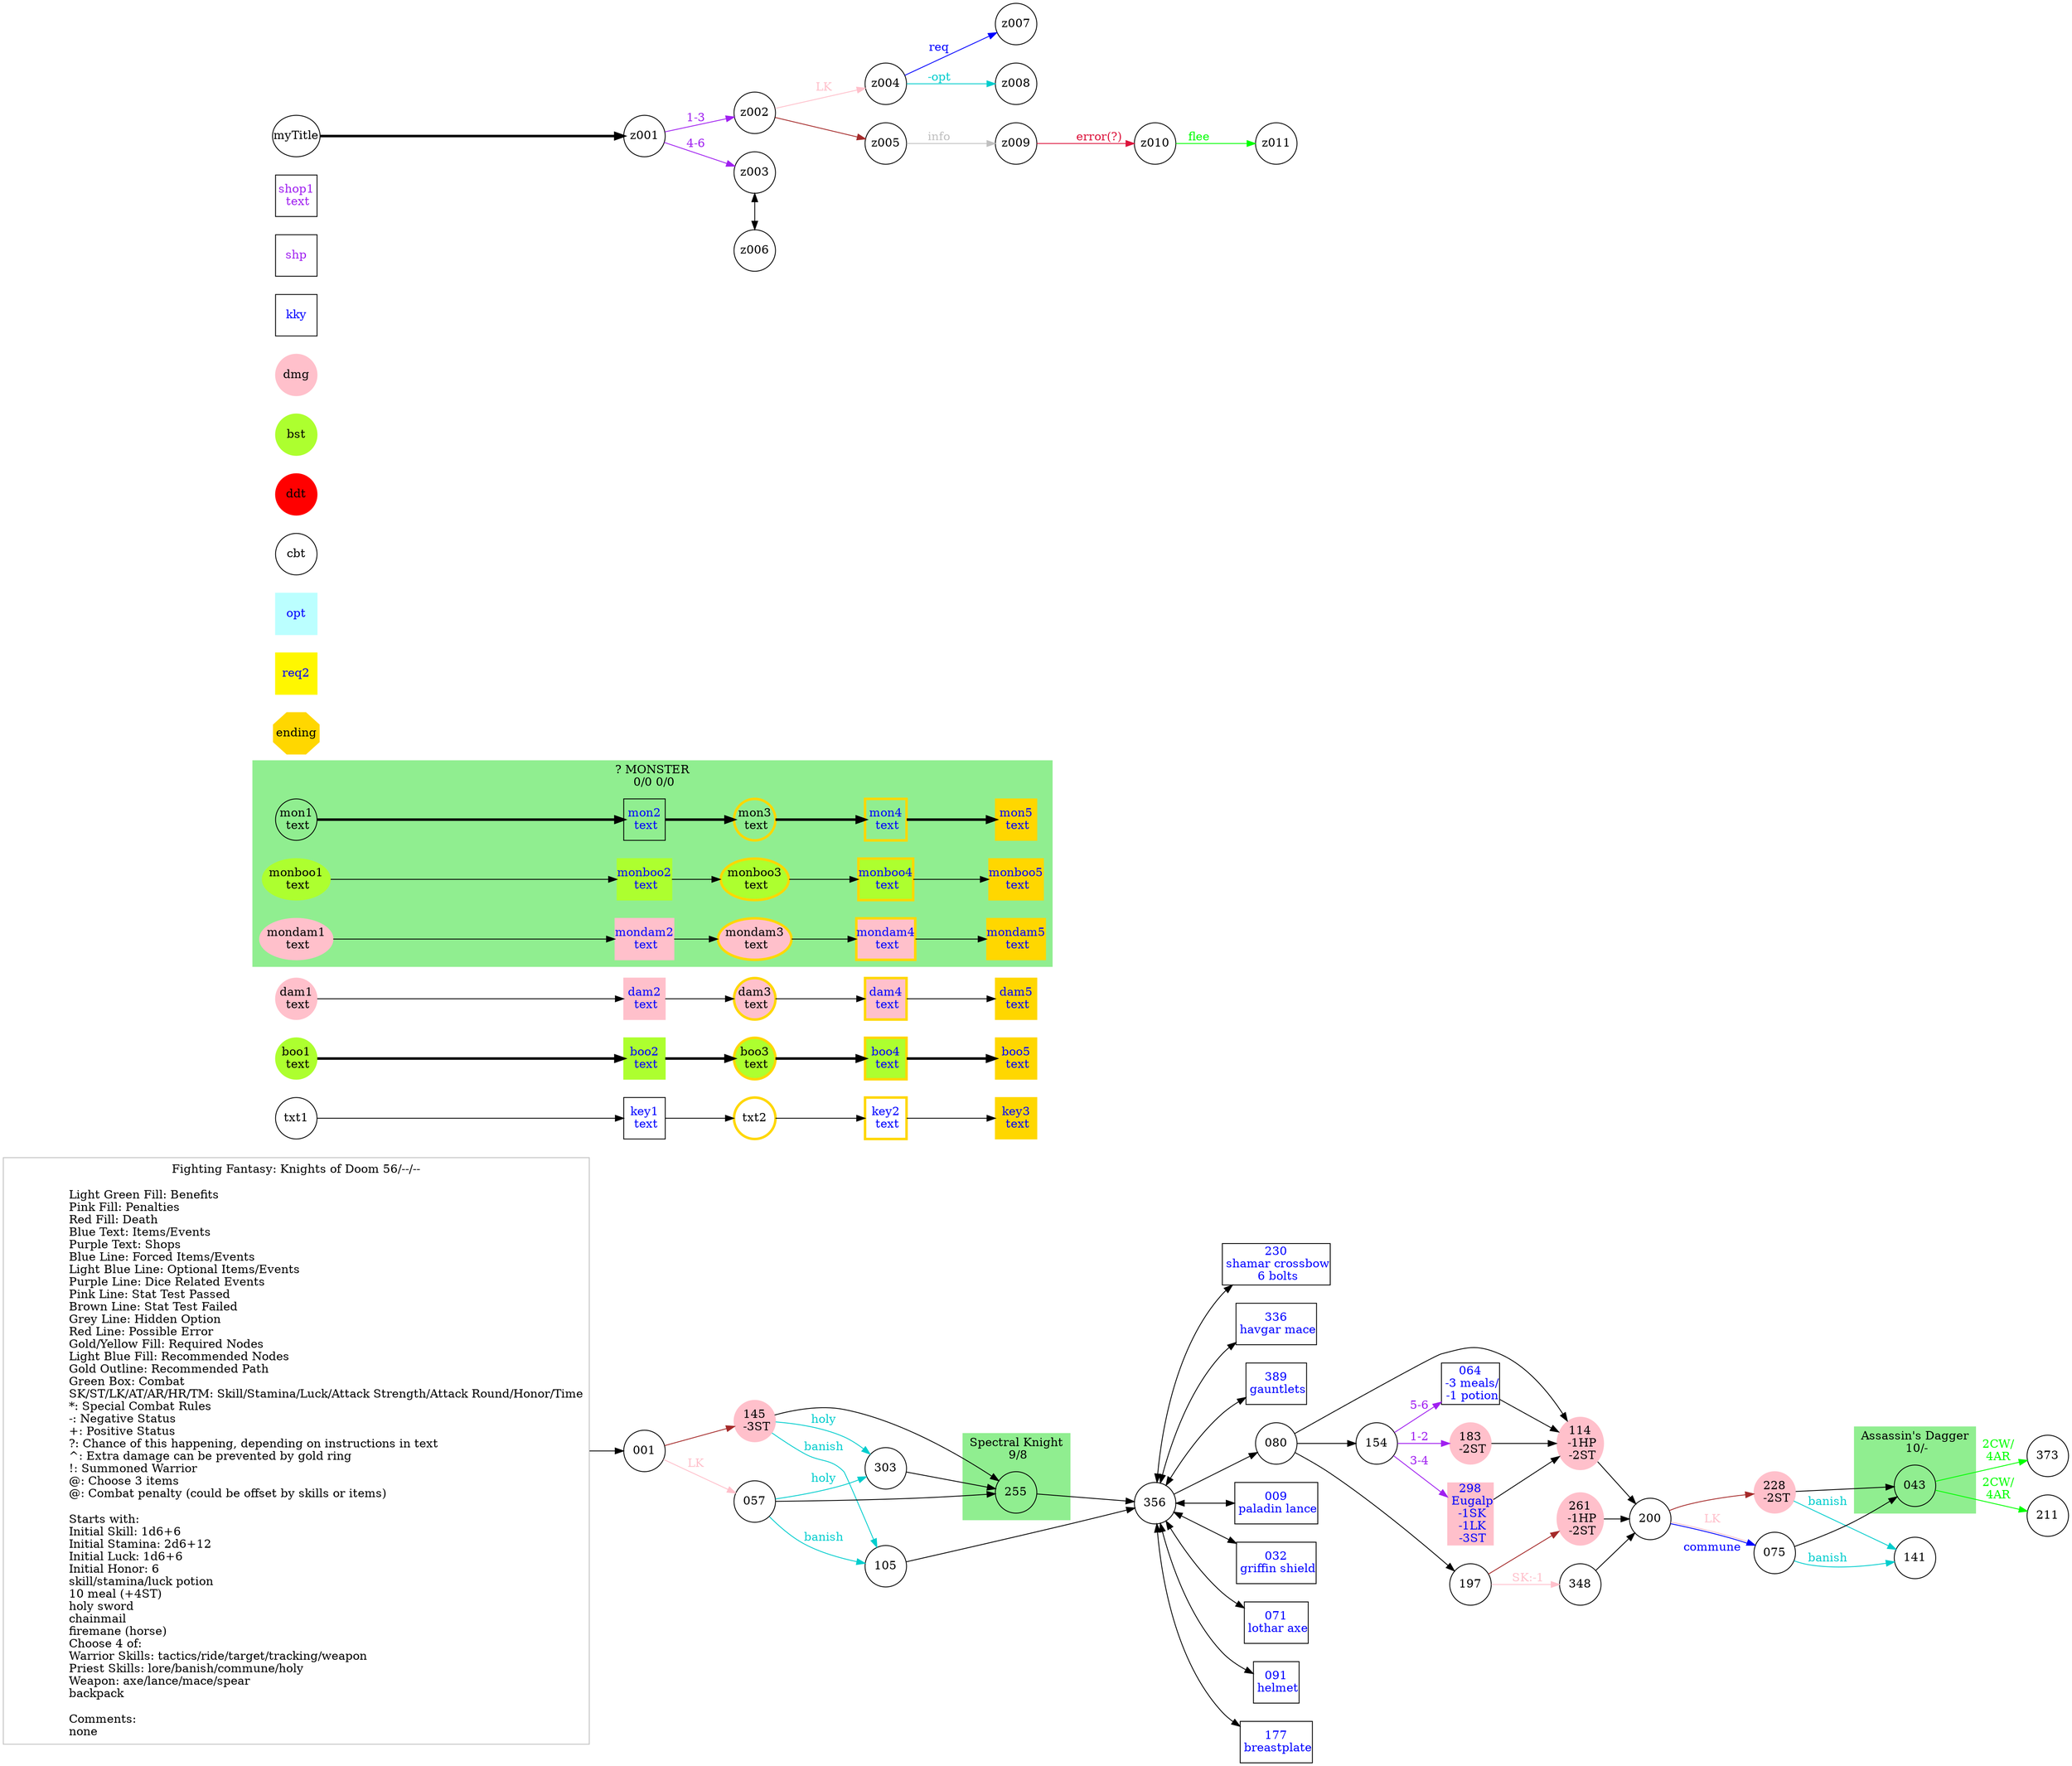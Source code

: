 digraph "Fighting Fantasy: Knights of Doom 56/--/--" {
	// graph defaults
	rankdir=LR
	mclimit=20
	nodesep=.3 // changes horizontal separation of nodes
	ranksep=.4 // changes vertical separation of nodes
	node [height=.7
		width=.7
		shape=ellipse
		margin=0]
	edge[weight=5]
	
	// a box for a graph label
	// note that you can override the defaults set above
	title [label = "Fighting Fantasy: Knights of Doom 56/--/--\n\n \
		Light Green Fill: Benefits\l \
		Pink Fill: Penalties\l \
		Red Fill: Death\l \
		Blue Text: Items/Events\l \
		Purple Text: Shops\l \
		Blue Line: Forced Items/Events\l \
		Light Blue Line: Optional Items/Events\l \
		Purple Line: Dice Related Events\l \
		Pink Line: Stat Test Passed\l \
		Brown Line: Stat Test Failed\l \
		Grey Line: Hidden Option\l \
		Red Line: Possible Error\l \
		Gold/Yellow Fill: Required Nodes\l \
		Light Blue Fill: Recommended Nodes\l \
		Gold Outline: Recommended Path\l \
		Green Box: Combat\l \
		SK/ST/LK/AT/AR/HR/TM: Skill/Stamina/Luck/Attack Strength/Attack Round/Honor/Time\l \
		*: Special Combat Rules\l \
		-: Negative Status\l \
		+: Positive Status\l \
		?: Chance of this happening, depending on instructions in text\l \
		^: Extra damage can be prevented by gold ring\l \
		!: Summoned Warrior\l \
		@: Choose 3 items\l \
		@: Combat penalty (could be offset by skills or items)\l\l \
		Starts with:\l \
		Initial Skill: 1d6+6 \l \
		Initial Stamina: 2d6+12\l \
		Initial Luck: 1d6+6\l \
		Initial Honor: 6\l \
		skill/stamina/luck potion\l \
		10 meal (+4ST)\l \
		holy sword\l \
		chainmail\l \
		firemane (horse)\l \
		Choose 4 of:\l \
		Warrior Skills: tactics/ride/target/tracking/weapon\l \
		Priest Skills: lore/banish/commune/holy\l \
		Weapon: axe/lance/mace/spear\l \
		backpack\l\l \
		Comments:\l \
		none\l"
		color = "gray"
		shape = "box"
		margin = 0.1]

	subgraph Required {
		node [style = "filled" color = "gold" fillcolor = "gold" fontcolor = "blue" shape = "rect"]
		key3
		boo5
		dam5
		monboo5
		mondam5
		mon5
		ending [fontcolor = "black" shape = "octagon"]
	}

	subgraph Required2 {
		node [style = "filled" color = "#FFF700" fillcolor = "#FFF700" fontcolor = "blue" shape = "rect"]
		req2
	}

	subgraph Recommended {
		node [penwidth = 3 color = "gold"]
		txt2
		key2 [shape = "rect" fontcolor = "blue"]
		boo3 [style = "filled" fillcolor = "greenyellow"]
		boo4 [style = "filled" fillcolor = "greenyellow"]
		dam3 [style = "filled" fillcolor = "pink"]
		dam4 [style = "filled" fillcolor = "pink"]
		monboo3 [style = "filled" fillcolor = "greenyellow"]
		monboo4 [style = "filled" fillcolor = "greenyellow"]
		mondam3 [style = "filled" fillcolor = "pink"]
		mondam4 [style = "filled" fillcolor = "pink"]
		mon3
		mon4
	}
	
	subgraph Optional {
		node [style = "filled" color = "paleturquoise1" fillcolor = "paleturquoise1" fontcolor = "blue" shape = "rect"]
		opt
	}

	subgraph Combat {
		style = "filled" color = "palegreen2"
		subgraph cluster_MONSTER {
			label = "? MONSTER\n 0/0 0/0"
			mon1 [label = "\N\n text"]
			mon2 [shape = "rect" fontcolor = "blue" label = "\N\n text"]
			mon3 [label = "\N\n text"]
			mon4 [shape = "rect" fontcolor = "blue" label = "\N\n text"]
			mon5 [shape = "rect" fontcolor = "blue" label = "\N\n text"]
			monboo1 [style = "filled" color = "greenyellow" label = "\N\n text"]
			monboo2 [shape = "rect" style = "filled" color = "greenyellow" fontcolor = "blue" label = "\N\n text"]
			monboo3 [label = "\N\n text"]
			monboo4 [shape = "rect" fontcolor = "blue" label = "\N\n text"]
			monboo5 [shape = "rect" fontcolor = "blue" label = "\N\n text"]
			mondam1 [style = "filled" color = "pink" label = "\N\n text"]
			mondam2 [shape = "rect" style = "filled" color = "pink" fontcolor = "blue" label = "\N\n text"]
			mondam3 [label = "\N\n text"]
			mondam4 [shape = "rect" fontcolor = "blue" label = "\N\n text"]
			mondam5 [shape = "rect" fontcolor = "blue" label = "\N\n text"]
		}
		subgraph cluster_SPECTRAL_KNIGHT {
			label = "Spectral Knight\n 9/8"
			255
		}
		subgraph cluster_ASSASSIN_S_DAGGER {
			label = "Assassin's Dagger\n 10/-"
			043
		}
		cbt
	}

	subgraph Death {
		node [style = "filled" color = "red"]
		ddt
	}

	subgraph Boost {
		node [style = "filled" color = "greenyellow"]
		bst
		boo1 [label = "\N\n text"]
		boo2 [shape = "rect" fontcolor = "blue" label = "\N\n text"]
		boo3 [label = "\N\n text"]
		boo4 [shape = "rect" fontcolor = "blue" label = "\N\n text"]
		boo5 [shape = "rect" fontcolor = "blue" label = "\N\n text"]
	}

	subgraph Damage {
		node [style = "filled" color = "pink"]
		dmg
		dam1 [label = "\N\n text"]
		dam2 [shape = "rect" fontcolor = "blue" label = "\N\n text"]
		dam3 [label = "\N\n text"]
		dam4 [shape = "rect" fontcolor = "blue" label = "\N\n text"]
		dam5 [shape = "rect" fontcolor = "blue" label = "\N\n text"]
		114 [label = "\N\n -1HP\n -2ST"]
		145 [label = "\N\n -3ST"]
		183 [label = "\N\n -2ST"]
		228 [label = "\N\n -2ST"]
		261 [label = "\N\n -1HP\n -2ST"]
		298 [shape = "rect" fontcolor = "blue" label = "\N\n Eugalp\n -1SK\n -1LK\n -3ST"]
	}

	subgraph Key_Item {
		node [fontcolor = "blue" shape = "rect"]
		kky
		key1 [label = "\N\n text"]
		key2 [label = "\N\n text"]
		key3 [label = "\N\n text"]
		009 [label = "\N\n paladin lance"]
		032 [label = "\N\n griffin shield"]
		064 [label = "\N\n -3 meals/\n -1 potion"]
		071 [label = "\N\n lothar axe"]
		091 [label = "\N\n helmet"]
		177 [label = "\N\n breastplate"]
		230 [label = "\N\n shamar crossbow\n 6 bolts"]
		336 [label = "\N\n havgar mace"]
		389 [label = "\N\n gauntlets"]
	}
	
	subgraph Shop {
		node [fontcolor = "purple" shape = "rect"]
		shp
		shop1 [label = "\N\n text"]
	}

	mon1 -> mon2 -> mon3 -> mon4 -> mon5 [penwidth = 3]
	boo1 -> boo2 -> boo3 -> boo4 -> boo5 [penwidth = 3]
	dam1 -> dam2 -> dam3 -> dam4 -> dam5
	txt1 -> key1 -> txt2 -> key2 -> key3
	monboo1 -> monboo2 -> monboo3 -> monboo4 -> monboo5
	mondam1 -> mondam2 -> mondam3 -> mondam4 -> mondam5

	myTitle -> z001 [penwidth = 3]
	z001 -> z002 [color = "purple" fontcolor = "purple" label = "1-3"]
	z001 -> z003 [color = "purple" fontcolor = "purple" label = "4-6"]
	z002 -> z004 [color = "pink" fontcolor = "pink" label = "LK"]
	z002 -> z005 [color = "brown"]
	z003 -> z006 [dir = "both"]
	z004 -> z007 [color = "blue" fontcolor = "blue" label = "req"]
	z004 -> z008 [color = "cyan3" fontcolor = "cyan3" label = "-opt"]
	z005 -> z009 [color = "grey" fontcolor = "grey" label = "info"]
	z009 -> z010 [color = "crimson" fontcolor = "crimson" label = "error(?)"]
	z010 -> z011 [color = "green" fontcolor = "green" label = "flee"]
	{
		rank = same
		z003
		z006
	}
	
	title -> 001
	001 -> 057 [color = "pink" fontcolor = "pink" label = "LK"]
	001 -> 145 [color = "brown"]
//	002 -> 
//	003 -> 
//	004 -> 
//	005 -> 
//	006 -> 
//	007 -> 
//	008 -> 
//	010 -> 
//	011 -> 
//	012 -> 
//	013 -> 
//	014 -> 
//	015 -> 
//	016 -> 
//	017 -> 
//	018 -> 
//	019 -> 
//	020 -> 
//	021 -> 
//	022 -> 
//	023 -> 
//	024 -> 
//	025 -> 
//	026 -> 
//	027 -> 
//	028 -> 
//	029 -> 
//	030 -> 
//	031 -> 
//	033 -> 
//	034 -> 
//	035 -> 
//	036 -> 
//	037 -> 
//	038 -> 
//	039 -> 
//	040 -> 
//	041 -> 
//	042 -> 
	043 -> 373 [color = "green" fontcolor = "green" label = "2CW/\n4AR"]
	043 -> 211 [color = "green" fontcolor = "green" label = "2CW/\n4AR"]
//	044 -> 
//	045 -> 
//	046 -> 
//	047 -> 
//	048 -> 
//	049 -> 
//	050 -> 
//	051 -> 
//	052 -> 
//	053 -> 
//	054 -> 
//	055 -> 
//	056 -> 
	057 -> 105 [color = "cyan3" fontcolor = "cyan3" label = "banish"]
	057 -> 303 [color = "cyan3" fontcolor = "cyan3" label = "holy"]
	057 -> 255
//	058 -> 
//	059 -> 
//	060 -> 
//	061 -> 
//	062 -> 
//	063 -> 
	064 -> 114
//	065 -> 
//	066 -> 
//	067 -> 
//	068 -> 
//	069 -> 
//	070 -> 
//	072 -> 
//	073 -> 
//	074 -> 
	075 -> 141 [color = "cyan3" fontcolor = "cyan3" label = "banish"]
	075 -> 043
//	076 -> 
//	077 -> 
//	078 -> 
//	079 -> 
	080 -> 114
	080 -> 154
	080 -> 197
//	081 -> 
//	082 -> 
//	083 -> 
//	084 -> 
//	085 -> 
//	086 -> 
//	087 -> 
//	088 -> 
//	089 -> 
//	090 -> 
//	092 -> 
//	093 -> 
//	094 -> 
//	095 -> 
//	096 -> 
//	097 -> 
//	098 -> 
//	099 -> 
//	100 -> 
//	101 -> 
//	102 -> 
//	103 -> 
//	104 -> 
	105 -> 356
//	106 -> 
//	107 -> 
//	108 -> 
//	109 -> 
//	110 -> 
//	111 -> 
//	112 -> 
//	113 -> 
	114 -> 200
//	115 -> 
//	116 -> 
//	117 -> 
//	118 -> 
//	119 -> 
//	120 -> 
//	121 -> 
//	122 -> 
//	123 -> 
//	124 -> 
//	125 -> 
//	126 -> 
//	127 -> 
//	128 -> 
//	129 -> 
//	130 -> 
//	131 -> 
//	132 -> 
//	133 -> 
//	134 -> 
//	135 -> 
//	136 -> 
//	137 -> 
//	138 -> 
//	139 -> 
//	140 -> 
//	141 -> 
//	142 -> 
//	143 -> 
//	144 -> 
	145 -> 105 [color = "cyan3" fontcolor = "cyan3" label = "banish"]
	145 -> 303 [color = "cyan3" fontcolor = "cyan3" label = "holy"]
	145 -> 255
//	146 -> 
//	147 -> 
//	148 -> 
//	149 -> 
//	150 -> 
//	151 -> 
//	152 -> 
//	153 -> 
	154 -> 183 [color = "purple" fontcolor = "purple" label = "1-2"]
	154 -> 298 [color = "purple" fontcolor = "purple" label = "3-4"]
	154 -> 064 [color = "purple" fontcolor = "purple" label = "5-6"]
//	155 -> 
//	156 -> 
//	157 -> 
//	158 -> 
//	159 -> 
//	160 -> 
//	161 -> 
//	162 -> 
//	163 -> 
//	164 -> 
//	165 -> 
//	166 -> 
//	167 -> 
//	168 -> 
//	169 -> 
//	170 -> 
//	171 -> 
//	172 -> 
//	173 -> 
//	174 -> 
//	175 -> 
//	176 -> 
//	178 -> 
//	179 -> 
//	180 -> 
//	181 -> 
//	182 -> 
	183 -> 114
//	184 -> 
//	185 -> 
//	186 -> 
//	187 -> 
//	188 -> 
//	189 -> 
//	190 -> 
//	191 -> 
//	192 -> 
//	193 -> 
//	194 -> 
//	195 -> 
//	196 -> 
	197 -> 348 [color = "pink" fontcolor = "pink" label = "SK:-1"]
	197 -> 261 [color = "brown"]
//	198 -> 
//	199 -> 
	200 -> 075 [color = "invis" fontcolor = "blue" label = "commune"]
	200 -> 075 [color = "blue:pink" fontcolor = "pink" label = "LK"]
	200 -> 228 [color = "brown"]
//	201 -> 
//	202 -> 
//	203 -> 
//	204 -> 
//	205 -> 
//	206 -> 
//	207 -> 
//	208 -> 
//	209 -> 
//	210 -> 
//	211 -> 
//	212 -> 
//	213 -> 
//	214 -> 
//	215 -> 
//	216 -> 
//	217 -> 
//	218 -> 
//	219 -> 
//	220 -> 
//	221 -> 
//	222 -> 
//	223 -> 
//	224 -> 
//	225 -> 
//	226 -> 
//	227 -> 
	228 -> 141 [color = "cyan3" fontcolor = "cyan3" label = "banish"]
	228 -> 043
//	229 -> 
//	231 -> 
//	232 -> 
//	233 -> 
//	234 -> 
//	235 -> 
//	236 -> 
//	237 -> 
//	238 -> 
//	239 -> 
//	240 -> 
//	241 -> 
//	242 -> 
//	243 -> 
//	244 -> 
//	245 -> 
//	246 -> 
//	247 -> 
//	248 -> 
//	249 -> 
//	250 -> 
//	251 -> 
//	252 -> 
//	253 -> 
//	254 -> 
	255 -> 356
//	256 -> 
//	257 -> 
//	258 -> 
//	259 -> 
//	260 -> 
	261 -> 200
//	262 -> 
//	263 -> 
//	264 -> 
//	265 -> 
//	266 -> 
//	267 -> 
//	268 -> 
//	269 -> 
//	270 -> 
//	271 -> 
//	272 -> 
//	273 -> 
//	274 -> 
//	275 -> 
//	276 -> 
//	277 -> 
//	278 -> 
//	279 -> 
//	280 -> 
//	281 -> 
//	282 -> 
//	283 -> 
//	284 -> 
//	285 -> 
//	286 -> 
//	287 -> 
//	288 -> 
//	289 -> 
//	290 -> 
//	291 -> 
//	292 -> 
//	293 -> 
//	294 -> 
//	295 -> 
//	296 -> 
//	297 -> 
	298 -> 114
//	299 -> 
//	300 -> 
//	301 -> 
//	302 -> 
	303 -> 255
//	304 -> 
//	305 -> 
//	306 -> 
//	307 -> 
//	308 -> 
//	309 -> 
//	310 -> 
//	311 -> 
//	312 -> 
//	313 -> 
//	314 -> 
//	315 -> 
//	316 -> 
//	317 -> 
//	318 -> 
//	319 -> 
//	320 -> 
//	321 -> 
//	322 -> 
//	323 -> 
//	324 -> 
//	325 -> 
//	326 -> 
//	327 -> 
//	328 -> 
//	329 -> 
//	330 -> 
//	331 -> 
//	332 -> 
//	333 -> 
//	334 -> 
//	335 -> 
//	337 -> 
//	338 -> 
//	339 -> 
//	340 -> 
//	341 -> 
//	342 -> 
//	343 -> 
//	344 -> 
//	345 -> 
//	346 -> 
//	347 -> 
	348 -> 200
//	349 -> 
//	350 -> 
//	351 -> 
//	352 -> 
//	353 -> 
//	354 -> 
//	355 -> 
	356 -> 336 [dir = both]
	356 -> 009 [dir = both]
	356 -> 230 [dir = both]
	356 -> 071 [dir = both]
	356 -> 032 [dir = both]
	356 -> 177 [dir = both]
	356 -> 091 [dir = both]
	356 -> 389 [dir = both]
	356 -> 080
//	357 -> 
//	358 -> 
//	359 -> 
//	360 -> 
//	361 -> 
//	362 -> 
//	363 -> 
//	364 -> 
//	365 -> 
//	366 -> 
//	367 -> 
//	368 -> 
//	369 -> 
//	370 -> 
//	371 -> 
//	372 -> 
//	373 -> 
//	374 -> 
//	375 -> 
//	376 -> 
//	377 -> 
//	378 -> 
//	379 -> 
//	380 -> 
//	381 -> 
//	382 -> 
//	383 -> 
//	384 -> 
//	385 -> 
//	386 -> 
//	387 -> 
//	388 -> 
//	390 -> 
//	391 -> 
//	392 -> 
//	393 -> 
//	394 -> 
//	395 -> 
//	396 -> 
//	397 -> 
//	398 -> 
//	399 -> 
//	400 -> 
}
